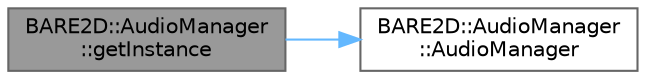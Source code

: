 digraph "BARE2D::AudioManager::getInstance"
{
 // INTERACTIVE_SVG=YES
 // LATEX_PDF_SIZE
  bgcolor="transparent";
  edge [fontname=Helvetica,fontsize=10,labelfontname=Helvetica,labelfontsize=10];
  node [fontname=Helvetica,fontsize=10,shape=box,height=0.2,width=0.4];
  rankdir="LR";
  Node1 [label="BARE2D::AudioManager\l::getInstance",height=0.2,width=0.4,color="gray40", fillcolor="grey60", style="filled", fontcolor="black",tooltip=" "];
  Node1 -> Node2 [color="steelblue1",style="solid"];
  Node2 [label="BARE2D::AudioManager\l::AudioManager",height=0.2,width=0.4,color="grey40", fillcolor="white", style="filled",URL="$class_b_a_r_e2_d_1_1_audio_manager.html#a2ad1c7e845597f70b9d0a5d14969f3b5",tooltip=" "];
}
